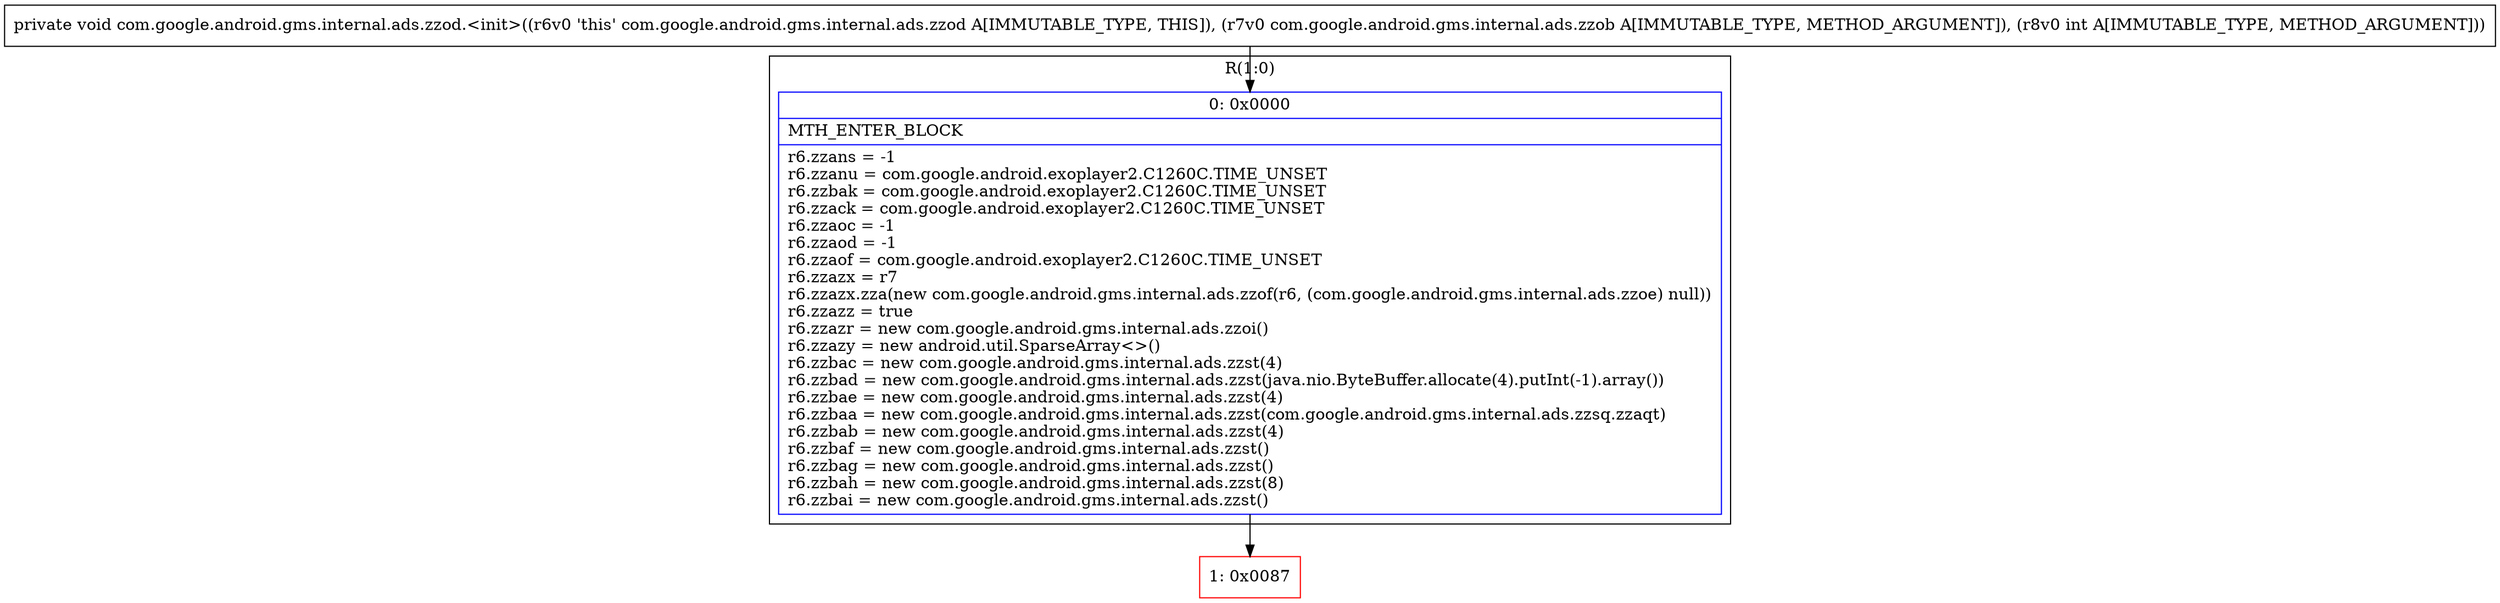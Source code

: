 digraph "CFG forcom.google.android.gms.internal.ads.zzod.\<init\>(Lcom\/google\/android\/gms\/internal\/ads\/zzob;I)V" {
subgraph cluster_Region_1287167287 {
label = "R(1:0)";
node [shape=record,color=blue];
Node_0 [shape=record,label="{0\:\ 0x0000|MTH_ENTER_BLOCK\l|r6.zzans = \-1\lr6.zzanu = com.google.android.exoplayer2.C1260C.TIME_UNSET\lr6.zzbak = com.google.android.exoplayer2.C1260C.TIME_UNSET\lr6.zzack = com.google.android.exoplayer2.C1260C.TIME_UNSET\lr6.zzaoc = \-1\lr6.zzaod = \-1\lr6.zzaof = com.google.android.exoplayer2.C1260C.TIME_UNSET\lr6.zzazx = r7\lr6.zzazx.zza(new com.google.android.gms.internal.ads.zzof(r6, (com.google.android.gms.internal.ads.zzoe) null))\lr6.zzazz = true\lr6.zzazr = new com.google.android.gms.internal.ads.zzoi()\lr6.zzazy = new android.util.SparseArray\<\>()\lr6.zzbac = new com.google.android.gms.internal.ads.zzst(4)\lr6.zzbad = new com.google.android.gms.internal.ads.zzst(java.nio.ByteBuffer.allocate(4).putInt(\-1).array())\lr6.zzbae = new com.google.android.gms.internal.ads.zzst(4)\lr6.zzbaa = new com.google.android.gms.internal.ads.zzst(com.google.android.gms.internal.ads.zzsq.zzaqt)\lr6.zzbab = new com.google.android.gms.internal.ads.zzst(4)\lr6.zzbaf = new com.google.android.gms.internal.ads.zzst()\lr6.zzbag = new com.google.android.gms.internal.ads.zzst()\lr6.zzbah = new com.google.android.gms.internal.ads.zzst(8)\lr6.zzbai = new com.google.android.gms.internal.ads.zzst()\l}"];
}
Node_1 [shape=record,color=red,label="{1\:\ 0x0087}"];
MethodNode[shape=record,label="{private void com.google.android.gms.internal.ads.zzod.\<init\>((r6v0 'this' com.google.android.gms.internal.ads.zzod A[IMMUTABLE_TYPE, THIS]), (r7v0 com.google.android.gms.internal.ads.zzob A[IMMUTABLE_TYPE, METHOD_ARGUMENT]), (r8v0 int A[IMMUTABLE_TYPE, METHOD_ARGUMENT])) }"];
MethodNode -> Node_0;
Node_0 -> Node_1;
}


